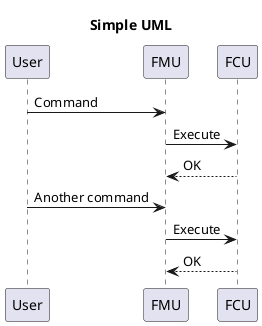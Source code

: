 @startuml
title Simple UML
User -> FMU: Command
FMU -> FCU: Execute
FMU <-- FCU:OK

User -> FMU: Another command
FMU -> FCU: Execute
FMU <-- FCU: OK
@enduml